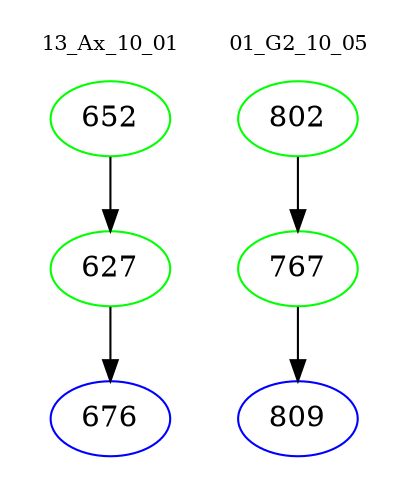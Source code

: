 digraph{
subgraph cluster_0 {
color = white
label = "13_Ax_10_01";
fontsize=10;
T0_652 [label="652", color="green"]
T0_652 -> T0_627 [color="black"]
T0_627 [label="627", color="green"]
T0_627 -> T0_676 [color="black"]
T0_676 [label="676", color="blue"]
}
subgraph cluster_1 {
color = white
label = "01_G2_10_05";
fontsize=10;
T1_802 [label="802", color="green"]
T1_802 -> T1_767 [color="black"]
T1_767 [label="767", color="green"]
T1_767 -> T1_809 [color="black"]
T1_809 [label="809", color="blue"]
}
}
